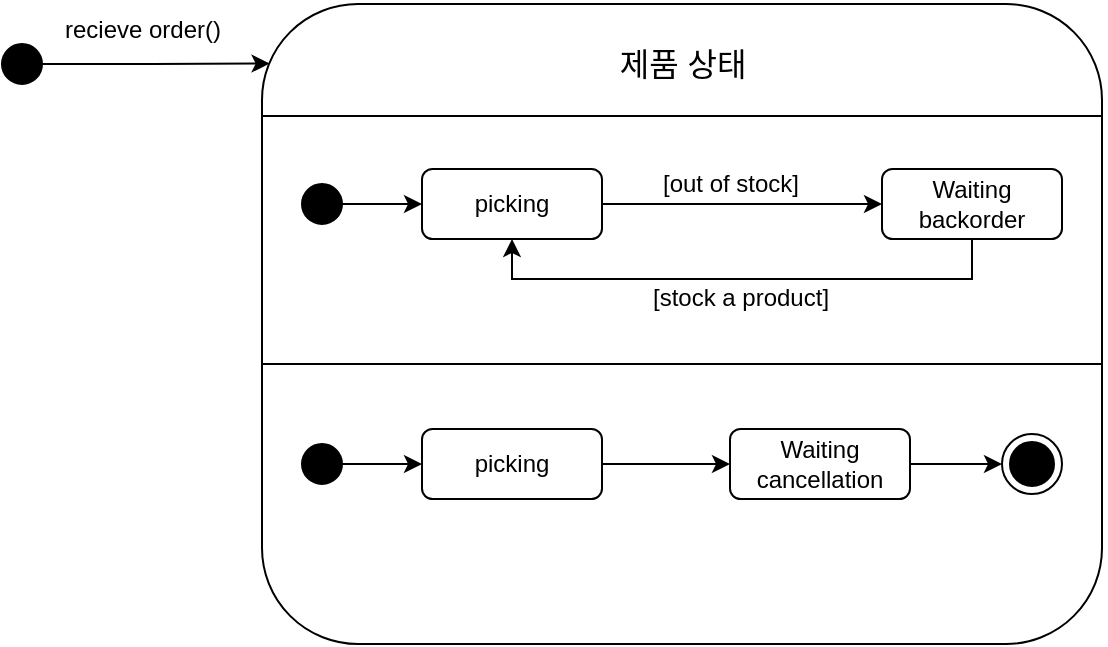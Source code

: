 <mxfile version="21.4.0" type="github">
  <diagram name="페이지-1" id="AiYfpeXdoTfthhrxr5vb">
    <mxGraphModel dx="724" dy="401" grid="1" gridSize="10" guides="1" tooltips="1" connect="1" arrows="1" fold="1" page="1" pageScale="1" pageWidth="827" pageHeight="1169" math="0" shadow="0">
      <root>
        <mxCell id="0" />
        <mxCell id="1" parent="0" />
        <mxCell id="bKL9INv-JJ-471Qi59Xo-2" style="edgeStyle=orthogonalEdgeStyle;rounded=0;orthogonalLoop=1;jettySize=auto;html=1;exitX=1;exitY=0.5;exitDx=0;exitDy=0;entryX=0.009;entryY=0.093;entryDx=0;entryDy=0;entryPerimeter=0;" edge="1" parent="1" source="bKL9INv-JJ-471Qi59Xo-1" target="bKL9INv-JJ-471Qi59Xo-4">
          <mxGeometry relative="1" as="geometry">
            <mxPoint x="180" y="220" as="targetPoint" />
          </mxGeometry>
        </mxCell>
        <mxCell id="bKL9INv-JJ-471Qi59Xo-1" value="" style="ellipse;whiteSpace=wrap;html=1;fillColor=#000000;" vertex="1" parent="1">
          <mxGeometry x="50" y="210" width="20" height="20" as="geometry" />
        </mxCell>
        <mxCell id="bKL9INv-JJ-471Qi59Xo-3" value="recieve order()" style="text;html=1;align=center;verticalAlign=middle;resizable=0;points=[];autosize=1;strokeColor=none;fillColor=none;" vertex="1" parent="1">
          <mxGeometry x="70" y="188" width="100" height="30" as="geometry" />
        </mxCell>
        <mxCell id="bKL9INv-JJ-471Qi59Xo-4" value="" style="rounded=1;whiteSpace=wrap;html=1;" vertex="1" parent="1">
          <mxGeometry x="180" y="190" width="420" height="320" as="geometry" />
        </mxCell>
        <mxCell id="bKL9INv-JJ-471Qi59Xo-5" value="" style="endArrow=none;html=1;rounded=0;entryX=0.994;entryY=0.175;entryDx=0;entryDy=0;entryPerimeter=0;" edge="1" parent="1">
          <mxGeometry width="50" height="50" relative="1" as="geometry">
            <mxPoint x="180" y="246" as="sourcePoint" />
            <mxPoint x="600.48" y="246" as="targetPoint" />
          </mxGeometry>
        </mxCell>
        <mxCell id="bKL9INv-JJ-471Qi59Xo-6" value="제품 상태" style="text;html=1;align=center;verticalAlign=middle;resizable=0;points=[];autosize=1;strokeColor=none;fillColor=none;fontSize=16;" vertex="1" parent="1">
          <mxGeometry x="345" y="205" width="90" height="30" as="geometry" />
        </mxCell>
        <mxCell id="bKL9INv-JJ-471Qi59Xo-11" style="edgeStyle=orthogonalEdgeStyle;rounded=0;orthogonalLoop=1;jettySize=auto;html=1;exitX=1;exitY=0.5;exitDx=0;exitDy=0;entryX=0;entryY=0.5;entryDx=0;entryDy=0;" edge="1" parent="1" source="bKL9INv-JJ-471Qi59Xo-7" target="bKL9INv-JJ-471Qi59Xo-8">
          <mxGeometry relative="1" as="geometry" />
        </mxCell>
        <mxCell id="bKL9INv-JJ-471Qi59Xo-7" value="" style="ellipse;whiteSpace=wrap;html=1;fillColor=#000000;" vertex="1" parent="1">
          <mxGeometry x="200" y="280" width="20" height="20" as="geometry" />
        </mxCell>
        <mxCell id="bKL9INv-JJ-471Qi59Xo-12" style="edgeStyle=orthogonalEdgeStyle;rounded=0;orthogonalLoop=1;jettySize=auto;html=1;exitX=1;exitY=0.5;exitDx=0;exitDy=0;entryX=0;entryY=0.5;entryDx=0;entryDy=0;" edge="1" parent="1" source="bKL9INv-JJ-471Qi59Xo-8" target="bKL9INv-JJ-471Qi59Xo-9">
          <mxGeometry relative="1" as="geometry" />
        </mxCell>
        <mxCell id="bKL9INv-JJ-471Qi59Xo-8" value="picking" style="rounded=1;whiteSpace=wrap;html=1;" vertex="1" parent="1">
          <mxGeometry x="260" y="272.5" width="90" height="35" as="geometry" />
        </mxCell>
        <mxCell id="bKL9INv-JJ-471Qi59Xo-15" style="edgeStyle=orthogonalEdgeStyle;rounded=0;orthogonalLoop=1;jettySize=auto;html=1;exitX=0.5;exitY=1;exitDx=0;exitDy=0;entryX=0.5;entryY=1;entryDx=0;entryDy=0;" edge="1" parent="1" source="bKL9INv-JJ-471Qi59Xo-9" target="bKL9INv-JJ-471Qi59Xo-8">
          <mxGeometry relative="1" as="geometry" />
        </mxCell>
        <mxCell id="bKL9INv-JJ-471Qi59Xo-9" value="Waiting backorder" style="rounded=1;whiteSpace=wrap;html=1;" vertex="1" parent="1">
          <mxGeometry x="490" y="272.5" width="90" height="35" as="geometry" />
        </mxCell>
        <mxCell id="bKL9INv-JJ-471Qi59Xo-13" value="[out of stock]" style="text;html=1;align=center;verticalAlign=middle;resizable=0;points=[];autosize=1;strokeColor=none;fillColor=none;" vertex="1" parent="1">
          <mxGeometry x="369" y="265" width="90" height="30" as="geometry" />
        </mxCell>
        <mxCell id="bKL9INv-JJ-471Qi59Xo-16" value="[stock a product]" style="text;html=1;align=center;verticalAlign=middle;resizable=0;points=[];autosize=1;strokeColor=none;fillColor=none;" vertex="1" parent="1">
          <mxGeometry x="364" y="322" width="110" height="30" as="geometry" />
        </mxCell>
        <mxCell id="bKL9INv-JJ-471Qi59Xo-18" value="" style="endArrow=none;html=1;rounded=0;entryX=0.994;entryY=0.175;entryDx=0;entryDy=0;entryPerimeter=0;" edge="1" parent="1">
          <mxGeometry width="50" height="50" relative="1" as="geometry">
            <mxPoint x="179.52" y="370" as="sourcePoint" />
            <mxPoint x="600" y="370" as="targetPoint" />
          </mxGeometry>
        </mxCell>
        <mxCell id="bKL9INv-JJ-471Qi59Xo-21" style="edgeStyle=orthogonalEdgeStyle;rounded=0;orthogonalLoop=1;jettySize=auto;html=1;exitX=1;exitY=0.5;exitDx=0;exitDy=0;entryX=0;entryY=0.5;entryDx=0;entryDy=0;" edge="1" parent="1" source="bKL9INv-JJ-471Qi59Xo-19" target="bKL9INv-JJ-471Qi59Xo-20">
          <mxGeometry relative="1" as="geometry" />
        </mxCell>
        <mxCell id="bKL9INv-JJ-471Qi59Xo-19" value="" style="ellipse;whiteSpace=wrap;html=1;fillColor=#000000;" vertex="1" parent="1">
          <mxGeometry x="200" y="410" width="20" height="20" as="geometry" />
        </mxCell>
        <mxCell id="bKL9INv-JJ-471Qi59Xo-23" style="edgeStyle=orthogonalEdgeStyle;rounded=0;orthogonalLoop=1;jettySize=auto;html=1;exitX=1;exitY=0.5;exitDx=0;exitDy=0;entryX=0;entryY=0.5;entryDx=0;entryDy=0;" edge="1" parent="1" source="bKL9INv-JJ-471Qi59Xo-20" target="bKL9INv-JJ-471Qi59Xo-22">
          <mxGeometry relative="1" as="geometry" />
        </mxCell>
        <mxCell id="bKL9INv-JJ-471Qi59Xo-20" value="picking" style="rounded=1;whiteSpace=wrap;html=1;" vertex="1" parent="1">
          <mxGeometry x="260" y="402.5" width="90" height="35" as="geometry" />
        </mxCell>
        <mxCell id="bKL9INv-JJ-471Qi59Xo-25" style="edgeStyle=orthogonalEdgeStyle;rounded=0;orthogonalLoop=1;jettySize=auto;html=1;exitX=1;exitY=0.5;exitDx=0;exitDy=0;entryX=0;entryY=0.5;entryDx=0;entryDy=0;" edge="1" parent="1" source="bKL9INv-JJ-471Qi59Xo-22" target="bKL9INv-JJ-471Qi59Xo-24">
          <mxGeometry relative="1" as="geometry" />
        </mxCell>
        <mxCell id="bKL9INv-JJ-471Qi59Xo-22" value="Waiting cancellation" style="rounded=1;whiteSpace=wrap;html=1;" vertex="1" parent="1">
          <mxGeometry x="414" y="402.5" width="90" height="35" as="geometry" />
        </mxCell>
        <mxCell id="bKL9INv-JJ-471Qi59Xo-24" value="" style="ellipse;html=1;shape=endState;fillColor=#000000;strokeColor=#000000;" vertex="1" parent="1">
          <mxGeometry x="550" y="405" width="30" height="30" as="geometry" />
        </mxCell>
      </root>
    </mxGraphModel>
  </diagram>
</mxfile>
